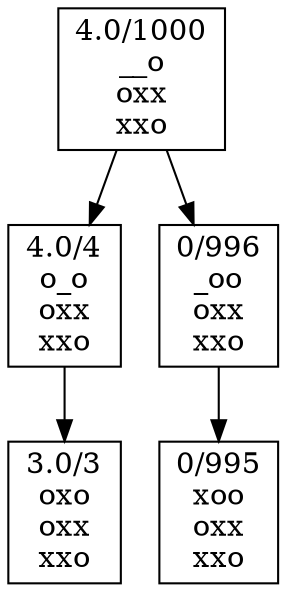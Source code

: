 digraph G {
    node [shape=box];
    "4.0/1000
__o
oxx
xxo
" -> "4.0/4
o_o
oxx
xxo
"
    "4.0/1000
__o
oxx
xxo
" -> "0/996
_oo
oxx
xxo
"
    "4.0/4
o_o
oxx
xxo
" -> "3.0/3
oxo
oxx
xxo
"
    "0/996
_oo
oxx
xxo
" -> "0/995
xoo
oxx
xxo
"
}
